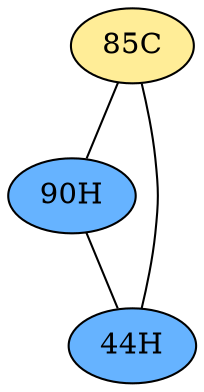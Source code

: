 // The Round Table
graph {
	"85C" [fillcolor="#FFED97" style=radial]
	"90H" [fillcolor="#66B3FF" style=radial]
	"85C" -- "90H" [penwidth=1]
	"85C" [fillcolor="#FFED97" style=radial]
	"44H" [fillcolor="#66B3FF" style=radial]
	"85C" -- "44H" [penwidth=1]
	"90H" [fillcolor="#66B3FF" style=radial]
	"44H" [fillcolor="#66B3FF" style=radial]
	"90H" -- "44H" [penwidth=1]
}
